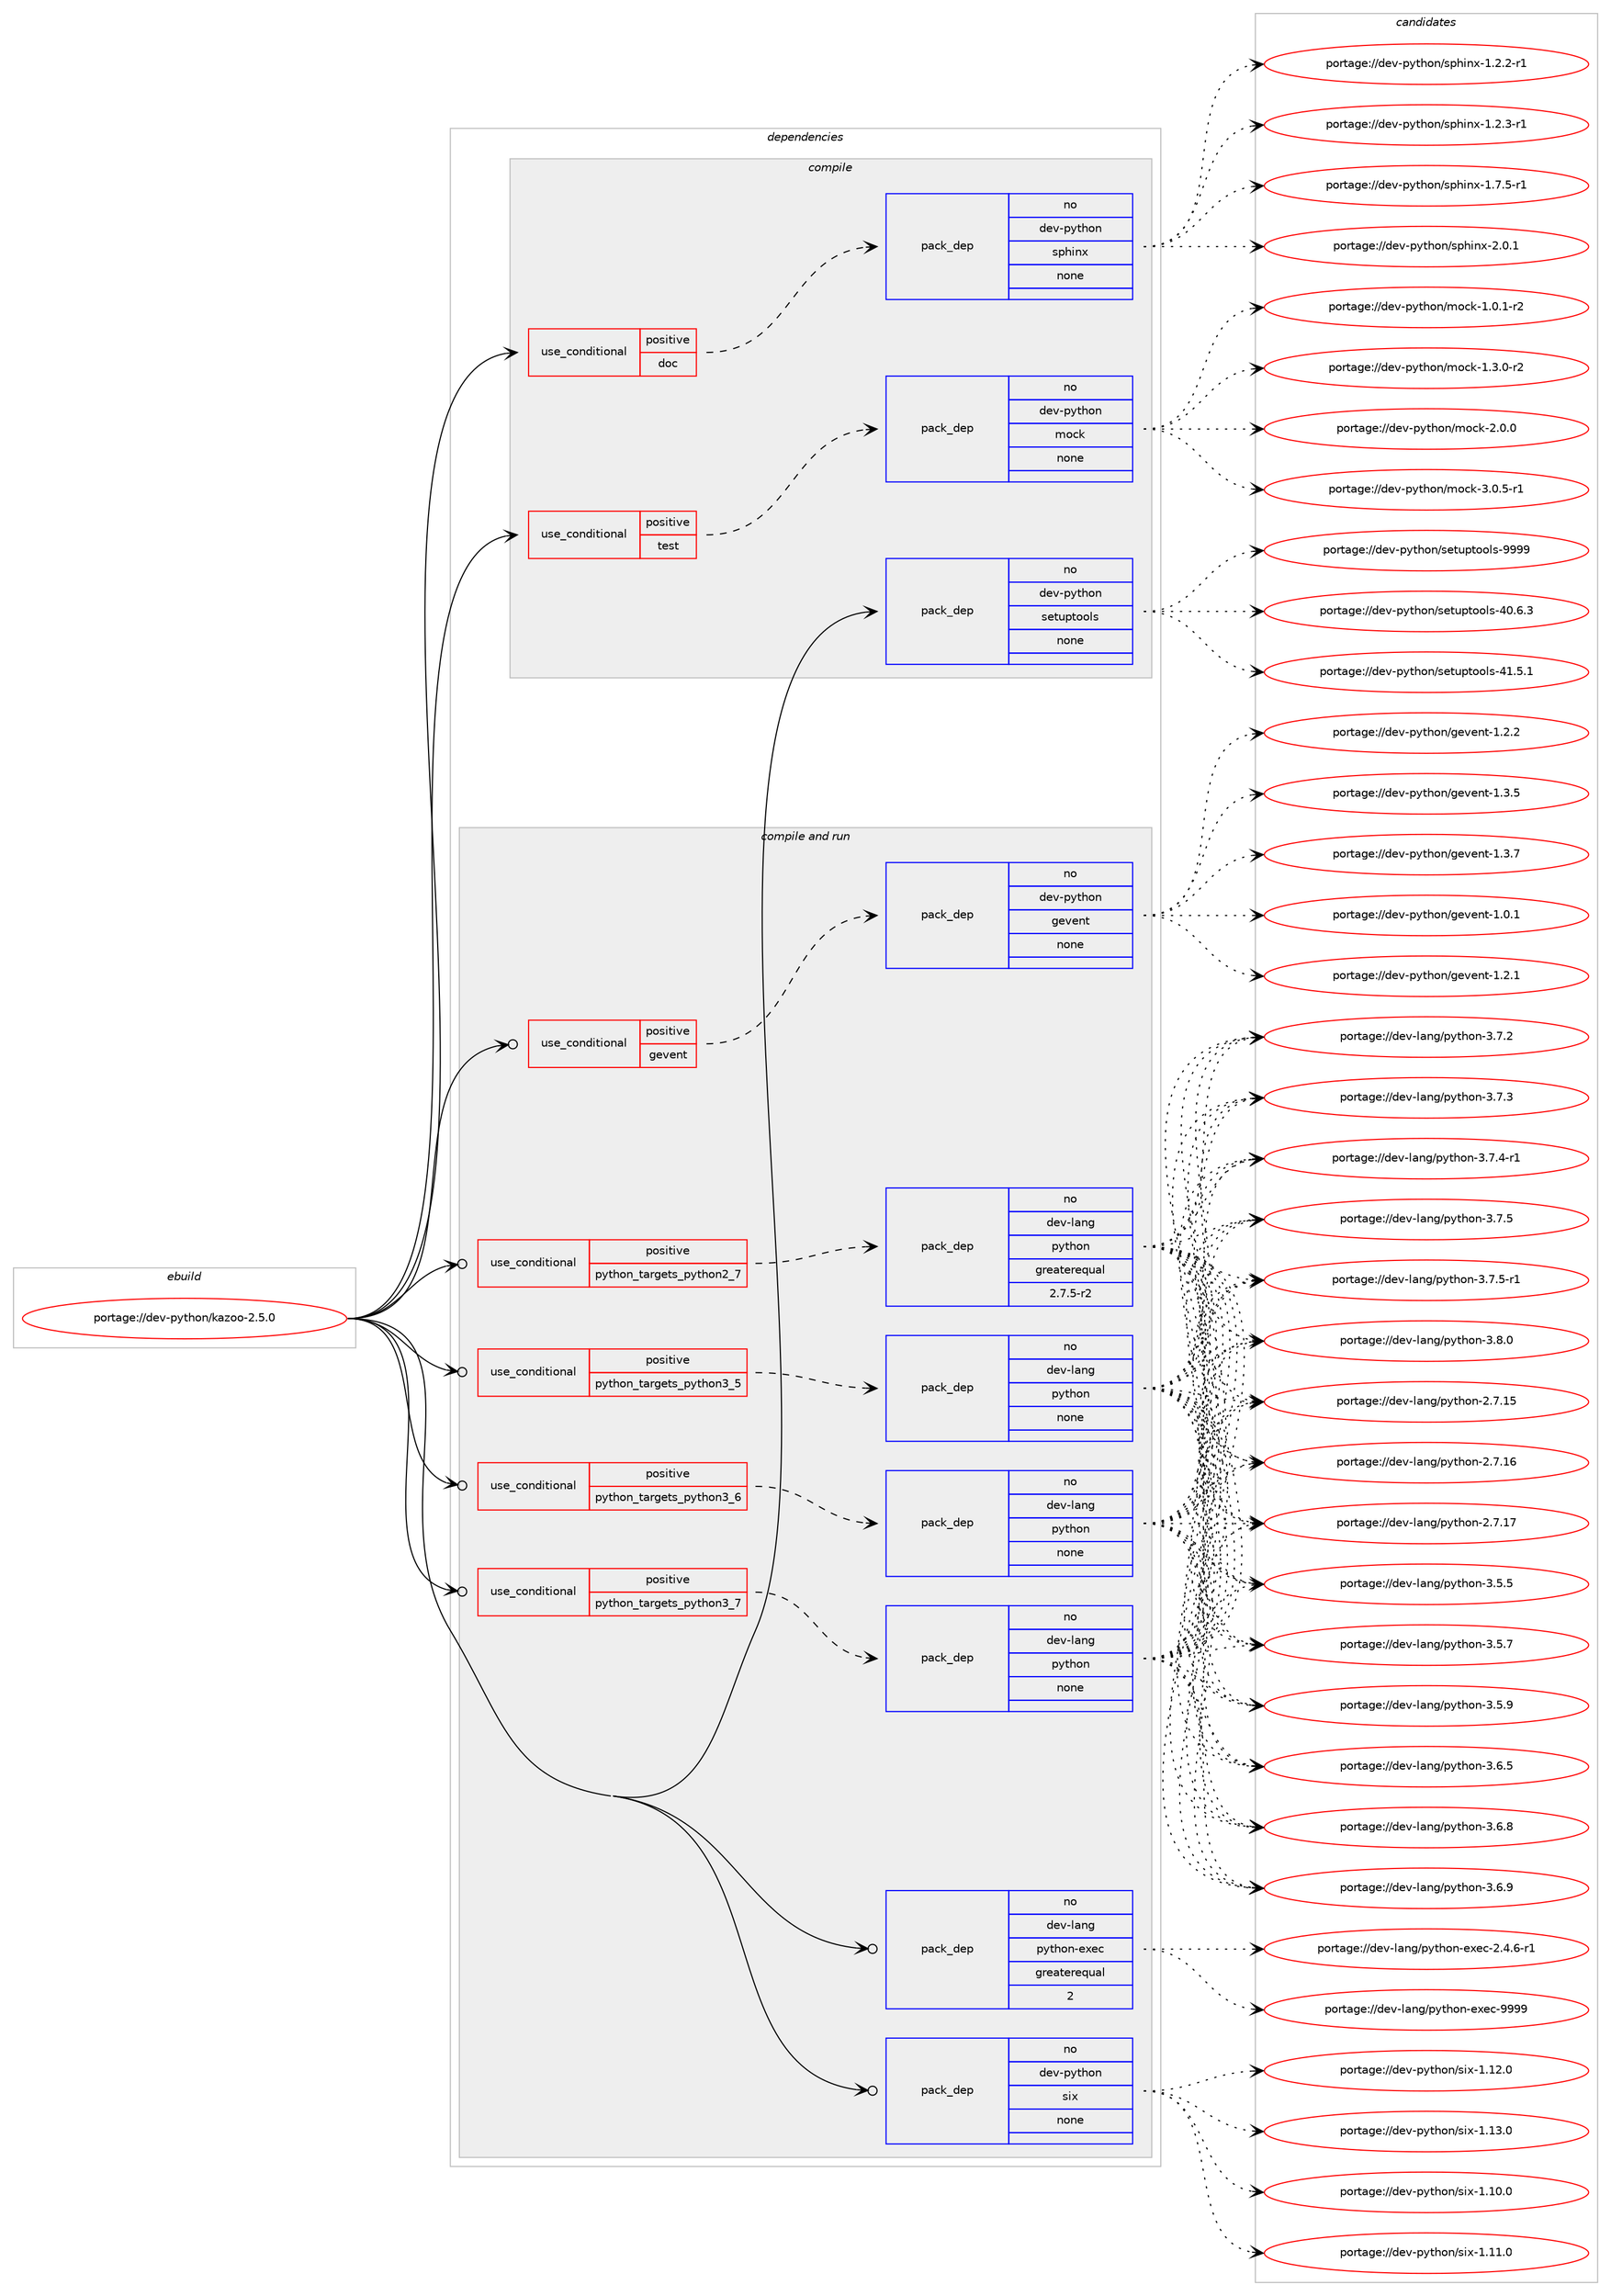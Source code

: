 digraph prolog {

# *************
# Graph options
# *************

newrank=true;
concentrate=true;
compound=true;
graph [rankdir=LR,fontname=Helvetica,fontsize=10,ranksep=1.5];#, ranksep=2.5, nodesep=0.2];
edge  [arrowhead=vee];
node  [fontname=Helvetica,fontsize=10];

# **********
# The ebuild
# **********

subgraph cluster_leftcol {
color=gray;
rank=same;
label=<<i>ebuild</i>>;
id [label="portage://dev-python/kazoo-2.5.0", color=red, width=4, href="../dev-python/kazoo-2.5.0.svg"];
}

# ****************
# The dependencies
# ****************

subgraph cluster_midcol {
color=gray;
label=<<i>dependencies</i>>;
subgraph cluster_compile {
fillcolor="#eeeeee";
style=filled;
label=<<i>compile</i>>;
subgraph cond30964 {
dependency146881 [label=<<TABLE BORDER="0" CELLBORDER="1" CELLSPACING="0" CELLPADDING="4"><TR><TD ROWSPAN="3" CELLPADDING="10">use_conditional</TD></TR><TR><TD>positive</TD></TR><TR><TD>doc</TD></TR></TABLE>>, shape=none, color=red];
subgraph pack112591 {
dependency146882 [label=<<TABLE BORDER="0" CELLBORDER="1" CELLSPACING="0" CELLPADDING="4" WIDTH="220"><TR><TD ROWSPAN="6" CELLPADDING="30">pack_dep</TD></TR><TR><TD WIDTH="110">no</TD></TR><TR><TD>dev-python</TD></TR><TR><TD>sphinx</TD></TR><TR><TD>none</TD></TR><TR><TD></TD></TR></TABLE>>, shape=none, color=blue];
}
dependency146881:e -> dependency146882:w [weight=20,style="dashed",arrowhead="vee"];
}
id:e -> dependency146881:w [weight=20,style="solid",arrowhead="vee"];
subgraph cond30965 {
dependency146883 [label=<<TABLE BORDER="0" CELLBORDER="1" CELLSPACING="0" CELLPADDING="4"><TR><TD ROWSPAN="3" CELLPADDING="10">use_conditional</TD></TR><TR><TD>positive</TD></TR><TR><TD>test</TD></TR></TABLE>>, shape=none, color=red];
subgraph pack112592 {
dependency146884 [label=<<TABLE BORDER="0" CELLBORDER="1" CELLSPACING="0" CELLPADDING="4" WIDTH="220"><TR><TD ROWSPAN="6" CELLPADDING="30">pack_dep</TD></TR><TR><TD WIDTH="110">no</TD></TR><TR><TD>dev-python</TD></TR><TR><TD>mock</TD></TR><TR><TD>none</TD></TR><TR><TD></TD></TR></TABLE>>, shape=none, color=blue];
}
dependency146883:e -> dependency146884:w [weight=20,style="dashed",arrowhead="vee"];
}
id:e -> dependency146883:w [weight=20,style="solid",arrowhead="vee"];
subgraph pack112593 {
dependency146885 [label=<<TABLE BORDER="0" CELLBORDER="1" CELLSPACING="0" CELLPADDING="4" WIDTH="220"><TR><TD ROWSPAN="6" CELLPADDING="30">pack_dep</TD></TR><TR><TD WIDTH="110">no</TD></TR><TR><TD>dev-python</TD></TR><TR><TD>setuptools</TD></TR><TR><TD>none</TD></TR><TR><TD></TD></TR></TABLE>>, shape=none, color=blue];
}
id:e -> dependency146885:w [weight=20,style="solid",arrowhead="vee"];
}
subgraph cluster_compileandrun {
fillcolor="#eeeeee";
style=filled;
label=<<i>compile and run</i>>;
subgraph cond30966 {
dependency146886 [label=<<TABLE BORDER="0" CELLBORDER="1" CELLSPACING="0" CELLPADDING="4"><TR><TD ROWSPAN="3" CELLPADDING="10">use_conditional</TD></TR><TR><TD>positive</TD></TR><TR><TD>gevent</TD></TR></TABLE>>, shape=none, color=red];
subgraph pack112594 {
dependency146887 [label=<<TABLE BORDER="0" CELLBORDER="1" CELLSPACING="0" CELLPADDING="4" WIDTH="220"><TR><TD ROWSPAN="6" CELLPADDING="30">pack_dep</TD></TR><TR><TD WIDTH="110">no</TD></TR><TR><TD>dev-python</TD></TR><TR><TD>gevent</TD></TR><TR><TD>none</TD></TR><TR><TD></TD></TR></TABLE>>, shape=none, color=blue];
}
dependency146886:e -> dependency146887:w [weight=20,style="dashed",arrowhead="vee"];
}
id:e -> dependency146886:w [weight=20,style="solid",arrowhead="odotvee"];
subgraph cond30967 {
dependency146888 [label=<<TABLE BORDER="0" CELLBORDER="1" CELLSPACING="0" CELLPADDING="4"><TR><TD ROWSPAN="3" CELLPADDING="10">use_conditional</TD></TR><TR><TD>positive</TD></TR><TR><TD>python_targets_python2_7</TD></TR></TABLE>>, shape=none, color=red];
subgraph pack112595 {
dependency146889 [label=<<TABLE BORDER="0" CELLBORDER="1" CELLSPACING="0" CELLPADDING="4" WIDTH="220"><TR><TD ROWSPAN="6" CELLPADDING="30">pack_dep</TD></TR><TR><TD WIDTH="110">no</TD></TR><TR><TD>dev-lang</TD></TR><TR><TD>python</TD></TR><TR><TD>greaterequal</TD></TR><TR><TD>2.7.5-r2</TD></TR></TABLE>>, shape=none, color=blue];
}
dependency146888:e -> dependency146889:w [weight=20,style="dashed",arrowhead="vee"];
}
id:e -> dependency146888:w [weight=20,style="solid",arrowhead="odotvee"];
subgraph cond30968 {
dependency146890 [label=<<TABLE BORDER="0" CELLBORDER="1" CELLSPACING="0" CELLPADDING="4"><TR><TD ROWSPAN="3" CELLPADDING="10">use_conditional</TD></TR><TR><TD>positive</TD></TR><TR><TD>python_targets_python3_5</TD></TR></TABLE>>, shape=none, color=red];
subgraph pack112596 {
dependency146891 [label=<<TABLE BORDER="0" CELLBORDER="1" CELLSPACING="0" CELLPADDING="4" WIDTH="220"><TR><TD ROWSPAN="6" CELLPADDING="30">pack_dep</TD></TR><TR><TD WIDTH="110">no</TD></TR><TR><TD>dev-lang</TD></TR><TR><TD>python</TD></TR><TR><TD>none</TD></TR><TR><TD></TD></TR></TABLE>>, shape=none, color=blue];
}
dependency146890:e -> dependency146891:w [weight=20,style="dashed",arrowhead="vee"];
}
id:e -> dependency146890:w [weight=20,style="solid",arrowhead="odotvee"];
subgraph cond30969 {
dependency146892 [label=<<TABLE BORDER="0" CELLBORDER="1" CELLSPACING="0" CELLPADDING="4"><TR><TD ROWSPAN="3" CELLPADDING="10">use_conditional</TD></TR><TR><TD>positive</TD></TR><TR><TD>python_targets_python3_6</TD></TR></TABLE>>, shape=none, color=red];
subgraph pack112597 {
dependency146893 [label=<<TABLE BORDER="0" CELLBORDER="1" CELLSPACING="0" CELLPADDING="4" WIDTH="220"><TR><TD ROWSPAN="6" CELLPADDING="30">pack_dep</TD></TR><TR><TD WIDTH="110">no</TD></TR><TR><TD>dev-lang</TD></TR><TR><TD>python</TD></TR><TR><TD>none</TD></TR><TR><TD></TD></TR></TABLE>>, shape=none, color=blue];
}
dependency146892:e -> dependency146893:w [weight=20,style="dashed",arrowhead="vee"];
}
id:e -> dependency146892:w [weight=20,style="solid",arrowhead="odotvee"];
subgraph cond30970 {
dependency146894 [label=<<TABLE BORDER="0" CELLBORDER="1" CELLSPACING="0" CELLPADDING="4"><TR><TD ROWSPAN="3" CELLPADDING="10">use_conditional</TD></TR><TR><TD>positive</TD></TR><TR><TD>python_targets_python3_7</TD></TR></TABLE>>, shape=none, color=red];
subgraph pack112598 {
dependency146895 [label=<<TABLE BORDER="0" CELLBORDER="1" CELLSPACING="0" CELLPADDING="4" WIDTH="220"><TR><TD ROWSPAN="6" CELLPADDING="30">pack_dep</TD></TR><TR><TD WIDTH="110">no</TD></TR><TR><TD>dev-lang</TD></TR><TR><TD>python</TD></TR><TR><TD>none</TD></TR><TR><TD></TD></TR></TABLE>>, shape=none, color=blue];
}
dependency146894:e -> dependency146895:w [weight=20,style="dashed",arrowhead="vee"];
}
id:e -> dependency146894:w [weight=20,style="solid",arrowhead="odotvee"];
subgraph pack112599 {
dependency146896 [label=<<TABLE BORDER="0" CELLBORDER="1" CELLSPACING="0" CELLPADDING="4" WIDTH="220"><TR><TD ROWSPAN="6" CELLPADDING="30">pack_dep</TD></TR><TR><TD WIDTH="110">no</TD></TR><TR><TD>dev-lang</TD></TR><TR><TD>python-exec</TD></TR><TR><TD>greaterequal</TD></TR><TR><TD>2</TD></TR></TABLE>>, shape=none, color=blue];
}
id:e -> dependency146896:w [weight=20,style="solid",arrowhead="odotvee"];
subgraph pack112600 {
dependency146897 [label=<<TABLE BORDER="0" CELLBORDER="1" CELLSPACING="0" CELLPADDING="4" WIDTH="220"><TR><TD ROWSPAN="6" CELLPADDING="30">pack_dep</TD></TR><TR><TD WIDTH="110">no</TD></TR><TR><TD>dev-python</TD></TR><TR><TD>six</TD></TR><TR><TD>none</TD></TR><TR><TD></TD></TR></TABLE>>, shape=none, color=blue];
}
id:e -> dependency146897:w [weight=20,style="solid",arrowhead="odotvee"];
}
subgraph cluster_run {
fillcolor="#eeeeee";
style=filled;
label=<<i>run</i>>;
}
}

# **************
# The candidates
# **************

subgraph cluster_choices {
rank=same;
color=gray;
label=<<i>candidates</i>>;

subgraph choice112591 {
color=black;
nodesep=1;
choiceportage10010111845112121116104111110471151121041051101204549465046504511449 [label="portage://dev-python/sphinx-1.2.2-r1", color=red, width=4,href="../dev-python/sphinx-1.2.2-r1.svg"];
choiceportage10010111845112121116104111110471151121041051101204549465046514511449 [label="portage://dev-python/sphinx-1.2.3-r1", color=red, width=4,href="../dev-python/sphinx-1.2.3-r1.svg"];
choiceportage10010111845112121116104111110471151121041051101204549465546534511449 [label="portage://dev-python/sphinx-1.7.5-r1", color=red, width=4,href="../dev-python/sphinx-1.7.5-r1.svg"];
choiceportage1001011184511212111610411111047115112104105110120455046484649 [label="portage://dev-python/sphinx-2.0.1", color=red, width=4,href="../dev-python/sphinx-2.0.1.svg"];
dependency146882:e -> choiceportage10010111845112121116104111110471151121041051101204549465046504511449:w [style=dotted,weight="100"];
dependency146882:e -> choiceportage10010111845112121116104111110471151121041051101204549465046514511449:w [style=dotted,weight="100"];
dependency146882:e -> choiceportage10010111845112121116104111110471151121041051101204549465546534511449:w [style=dotted,weight="100"];
dependency146882:e -> choiceportage1001011184511212111610411111047115112104105110120455046484649:w [style=dotted,weight="100"];
}
subgraph choice112592 {
color=black;
nodesep=1;
choiceportage1001011184511212111610411111047109111991074549464846494511450 [label="portage://dev-python/mock-1.0.1-r2", color=red, width=4,href="../dev-python/mock-1.0.1-r2.svg"];
choiceportage1001011184511212111610411111047109111991074549465146484511450 [label="portage://dev-python/mock-1.3.0-r2", color=red, width=4,href="../dev-python/mock-1.3.0-r2.svg"];
choiceportage100101118451121211161041111104710911199107455046484648 [label="portage://dev-python/mock-2.0.0", color=red, width=4,href="../dev-python/mock-2.0.0.svg"];
choiceportage1001011184511212111610411111047109111991074551464846534511449 [label="portage://dev-python/mock-3.0.5-r1", color=red, width=4,href="../dev-python/mock-3.0.5-r1.svg"];
dependency146884:e -> choiceportage1001011184511212111610411111047109111991074549464846494511450:w [style=dotted,weight="100"];
dependency146884:e -> choiceportage1001011184511212111610411111047109111991074549465146484511450:w [style=dotted,weight="100"];
dependency146884:e -> choiceportage100101118451121211161041111104710911199107455046484648:w [style=dotted,weight="100"];
dependency146884:e -> choiceportage1001011184511212111610411111047109111991074551464846534511449:w [style=dotted,weight="100"];
}
subgraph choice112593 {
color=black;
nodesep=1;
choiceportage100101118451121211161041111104711510111611711211611111110811545524846544651 [label="portage://dev-python/setuptools-40.6.3", color=red, width=4,href="../dev-python/setuptools-40.6.3.svg"];
choiceportage100101118451121211161041111104711510111611711211611111110811545524946534649 [label="portage://dev-python/setuptools-41.5.1", color=red, width=4,href="../dev-python/setuptools-41.5.1.svg"];
choiceportage10010111845112121116104111110471151011161171121161111111081154557575757 [label="portage://dev-python/setuptools-9999", color=red, width=4,href="../dev-python/setuptools-9999.svg"];
dependency146885:e -> choiceportage100101118451121211161041111104711510111611711211611111110811545524846544651:w [style=dotted,weight="100"];
dependency146885:e -> choiceportage100101118451121211161041111104711510111611711211611111110811545524946534649:w [style=dotted,weight="100"];
dependency146885:e -> choiceportage10010111845112121116104111110471151011161171121161111111081154557575757:w [style=dotted,weight="100"];
}
subgraph choice112594 {
color=black;
nodesep=1;
choiceportage1001011184511212111610411111047103101118101110116454946484649 [label="portage://dev-python/gevent-1.0.1", color=red, width=4,href="../dev-python/gevent-1.0.1.svg"];
choiceportage1001011184511212111610411111047103101118101110116454946504649 [label="portage://dev-python/gevent-1.2.1", color=red, width=4,href="../dev-python/gevent-1.2.1.svg"];
choiceportage1001011184511212111610411111047103101118101110116454946504650 [label="portage://dev-python/gevent-1.2.2", color=red, width=4,href="../dev-python/gevent-1.2.2.svg"];
choiceportage1001011184511212111610411111047103101118101110116454946514653 [label="portage://dev-python/gevent-1.3.5", color=red, width=4,href="../dev-python/gevent-1.3.5.svg"];
choiceportage1001011184511212111610411111047103101118101110116454946514655 [label="portage://dev-python/gevent-1.3.7", color=red, width=4,href="../dev-python/gevent-1.3.7.svg"];
dependency146887:e -> choiceportage1001011184511212111610411111047103101118101110116454946484649:w [style=dotted,weight="100"];
dependency146887:e -> choiceportage1001011184511212111610411111047103101118101110116454946504649:w [style=dotted,weight="100"];
dependency146887:e -> choiceportage1001011184511212111610411111047103101118101110116454946504650:w [style=dotted,weight="100"];
dependency146887:e -> choiceportage1001011184511212111610411111047103101118101110116454946514653:w [style=dotted,weight="100"];
dependency146887:e -> choiceportage1001011184511212111610411111047103101118101110116454946514655:w [style=dotted,weight="100"];
}
subgraph choice112595 {
color=black;
nodesep=1;
choiceportage10010111845108971101034711212111610411111045504655464953 [label="portage://dev-lang/python-2.7.15", color=red, width=4,href="../dev-lang/python-2.7.15.svg"];
choiceportage10010111845108971101034711212111610411111045504655464954 [label="portage://dev-lang/python-2.7.16", color=red, width=4,href="../dev-lang/python-2.7.16.svg"];
choiceportage10010111845108971101034711212111610411111045504655464955 [label="portage://dev-lang/python-2.7.17", color=red, width=4,href="../dev-lang/python-2.7.17.svg"];
choiceportage100101118451089711010347112121116104111110455146534653 [label="portage://dev-lang/python-3.5.5", color=red, width=4,href="../dev-lang/python-3.5.5.svg"];
choiceportage100101118451089711010347112121116104111110455146534655 [label="portage://dev-lang/python-3.5.7", color=red, width=4,href="../dev-lang/python-3.5.7.svg"];
choiceportage100101118451089711010347112121116104111110455146534657 [label="portage://dev-lang/python-3.5.9", color=red, width=4,href="../dev-lang/python-3.5.9.svg"];
choiceportage100101118451089711010347112121116104111110455146544653 [label="portage://dev-lang/python-3.6.5", color=red, width=4,href="../dev-lang/python-3.6.5.svg"];
choiceportage100101118451089711010347112121116104111110455146544656 [label="portage://dev-lang/python-3.6.8", color=red, width=4,href="../dev-lang/python-3.6.8.svg"];
choiceportage100101118451089711010347112121116104111110455146544657 [label="portage://dev-lang/python-3.6.9", color=red, width=4,href="../dev-lang/python-3.6.9.svg"];
choiceportage100101118451089711010347112121116104111110455146554650 [label="portage://dev-lang/python-3.7.2", color=red, width=4,href="../dev-lang/python-3.7.2.svg"];
choiceportage100101118451089711010347112121116104111110455146554651 [label="portage://dev-lang/python-3.7.3", color=red, width=4,href="../dev-lang/python-3.7.3.svg"];
choiceportage1001011184510897110103471121211161041111104551465546524511449 [label="portage://dev-lang/python-3.7.4-r1", color=red, width=4,href="../dev-lang/python-3.7.4-r1.svg"];
choiceportage100101118451089711010347112121116104111110455146554653 [label="portage://dev-lang/python-3.7.5", color=red, width=4,href="../dev-lang/python-3.7.5.svg"];
choiceportage1001011184510897110103471121211161041111104551465546534511449 [label="portage://dev-lang/python-3.7.5-r1", color=red, width=4,href="../dev-lang/python-3.7.5-r1.svg"];
choiceportage100101118451089711010347112121116104111110455146564648 [label="portage://dev-lang/python-3.8.0", color=red, width=4,href="../dev-lang/python-3.8.0.svg"];
dependency146889:e -> choiceportage10010111845108971101034711212111610411111045504655464953:w [style=dotted,weight="100"];
dependency146889:e -> choiceportage10010111845108971101034711212111610411111045504655464954:w [style=dotted,weight="100"];
dependency146889:e -> choiceportage10010111845108971101034711212111610411111045504655464955:w [style=dotted,weight="100"];
dependency146889:e -> choiceportage100101118451089711010347112121116104111110455146534653:w [style=dotted,weight="100"];
dependency146889:e -> choiceportage100101118451089711010347112121116104111110455146534655:w [style=dotted,weight="100"];
dependency146889:e -> choiceportage100101118451089711010347112121116104111110455146534657:w [style=dotted,weight="100"];
dependency146889:e -> choiceportage100101118451089711010347112121116104111110455146544653:w [style=dotted,weight="100"];
dependency146889:e -> choiceportage100101118451089711010347112121116104111110455146544656:w [style=dotted,weight="100"];
dependency146889:e -> choiceportage100101118451089711010347112121116104111110455146544657:w [style=dotted,weight="100"];
dependency146889:e -> choiceportage100101118451089711010347112121116104111110455146554650:w [style=dotted,weight="100"];
dependency146889:e -> choiceportage100101118451089711010347112121116104111110455146554651:w [style=dotted,weight="100"];
dependency146889:e -> choiceportage1001011184510897110103471121211161041111104551465546524511449:w [style=dotted,weight="100"];
dependency146889:e -> choiceportage100101118451089711010347112121116104111110455146554653:w [style=dotted,weight="100"];
dependency146889:e -> choiceportage1001011184510897110103471121211161041111104551465546534511449:w [style=dotted,weight="100"];
dependency146889:e -> choiceportage100101118451089711010347112121116104111110455146564648:w [style=dotted,weight="100"];
}
subgraph choice112596 {
color=black;
nodesep=1;
choiceportage10010111845108971101034711212111610411111045504655464953 [label="portage://dev-lang/python-2.7.15", color=red, width=4,href="../dev-lang/python-2.7.15.svg"];
choiceportage10010111845108971101034711212111610411111045504655464954 [label="portage://dev-lang/python-2.7.16", color=red, width=4,href="../dev-lang/python-2.7.16.svg"];
choiceportage10010111845108971101034711212111610411111045504655464955 [label="portage://dev-lang/python-2.7.17", color=red, width=4,href="../dev-lang/python-2.7.17.svg"];
choiceportage100101118451089711010347112121116104111110455146534653 [label="portage://dev-lang/python-3.5.5", color=red, width=4,href="../dev-lang/python-3.5.5.svg"];
choiceportage100101118451089711010347112121116104111110455146534655 [label="portage://dev-lang/python-3.5.7", color=red, width=4,href="../dev-lang/python-3.5.7.svg"];
choiceportage100101118451089711010347112121116104111110455146534657 [label="portage://dev-lang/python-3.5.9", color=red, width=4,href="../dev-lang/python-3.5.9.svg"];
choiceportage100101118451089711010347112121116104111110455146544653 [label="portage://dev-lang/python-3.6.5", color=red, width=4,href="../dev-lang/python-3.6.5.svg"];
choiceportage100101118451089711010347112121116104111110455146544656 [label="portage://dev-lang/python-3.6.8", color=red, width=4,href="../dev-lang/python-3.6.8.svg"];
choiceportage100101118451089711010347112121116104111110455146544657 [label="portage://dev-lang/python-3.6.9", color=red, width=4,href="../dev-lang/python-3.6.9.svg"];
choiceportage100101118451089711010347112121116104111110455146554650 [label="portage://dev-lang/python-3.7.2", color=red, width=4,href="../dev-lang/python-3.7.2.svg"];
choiceportage100101118451089711010347112121116104111110455146554651 [label="portage://dev-lang/python-3.7.3", color=red, width=4,href="../dev-lang/python-3.7.3.svg"];
choiceportage1001011184510897110103471121211161041111104551465546524511449 [label="portage://dev-lang/python-3.7.4-r1", color=red, width=4,href="../dev-lang/python-3.7.4-r1.svg"];
choiceportage100101118451089711010347112121116104111110455146554653 [label="portage://dev-lang/python-3.7.5", color=red, width=4,href="../dev-lang/python-3.7.5.svg"];
choiceportage1001011184510897110103471121211161041111104551465546534511449 [label="portage://dev-lang/python-3.7.5-r1", color=red, width=4,href="../dev-lang/python-3.7.5-r1.svg"];
choiceportage100101118451089711010347112121116104111110455146564648 [label="portage://dev-lang/python-3.8.0", color=red, width=4,href="../dev-lang/python-3.8.0.svg"];
dependency146891:e -> choiceportage10010111845108971101034711212111610411111045504655464953:w [style=dotted,weight="100"];
dependency146891:e -> choiceportage10010111845108971101034711212111610411111045504655464954:w [style=dotted,weight="100"];
dependency146891:e -> choiceportage10010111845108971101034711212111610411111045504655464955:w [style=dotted,weight="100"];
dependency146891:e -> choiceportage100101118451089711010347112121116104111110455146534653:w [style=dotted,weight="100"];
dependency146891:e -> choiceportage100101118451089711010347112121116104111110455146534655:w [style=dotted,weight="100"];
dependency146891:e -> choiceportage100101118451089711010347112121116104111110455146534657:w [style=dotted,weight="100"];
dependency146891:e -> choiceportage100101118451089711010347112121116104111110455146544653:w [style=dotted,weight="100"];
dependency146891:e -> choiceportage100101118451089711010347112121116104111110455146544656:w [style=dotted,weight="100"];
dependency146891:e -> choiceportage100101118451089711010347112121116104111110455146544657:w [style=dotted,weight="100"];
dependency146891:e -> choiceportage100101118451089711010347112121116104111110455146554650:w [style=dotted,weight="100"];
dependency146891:e -> choiceportage100101118451089711010347112121116104111110455146554651:w [style=dotted,weight="100"];
dependency146891:e -> choiceportage1001011184510897110103471121211161041111104551465546524511449:w [style=dotted,weight="100"];
dependency146891:e -> choiceportage100101118451089711010347112121116104111110455146554653:w [style=dotted,weight="100"];
dependency146891:e -> choiceportage1001011184510897110103471121211161041111104551465546534511449:w [style=dotted,weight="100"];
dependency146891:e -> choiceportage100101118451089711010347112121116104111110455146564648:w [style=dotted,weight="100"];
}
subgraph choice112597 {
color=black;
nodesep=1;
choiceportage10010111845108971101034711212111610411111045504655464953 [label="portage://dev-lang/python-2.7.15", color=red, width=4,href="../dev-lang/python-2.7.15.svg"];
choiceportage10010111845108971101034711212111610411111045504655464954 [label="portage://dev-lang/python-2.7.16", color=red, width=4,href="../dev-lang/python-2.7.16.svg"];
choiceportage10010111845108971101034711212111610411111045504655464955 [label="portage://dev-lang/python-2.7.17", color=red, width=4,href="../dev-lang/python-2.7.17.svg"];
choiceportage100101118451089711010347112121116104111110455146534653 [label="portage://dev-lang/python-3.5.5", color=red, width=4,href="../dev-lang/python-3.5.5.svg"];
choiceportage100101118451089711010347112121116104111110455146534655 [label="portage://dev-lang/python-3.5.7", color=red, width=4,href="../dev-lang/python-3.5.7.svg"];
choiceportage100101118451089711010347112121116104111110455146534657 [label="portage://dev-lang/python-3.5.9", color=red, width=4,href="../dev-lang/python-3.5.9.svg"];
choiceportage100101118451089711010347112121116104111110455146544653 [label="portage://dev-lang/python-3.6.5", color=red, width=4,href="../dev-lang/python-3.6.5.svg"];
choiceportage100101118451089711010347112121116104111110455146544656 [label="portage://dev-lang/python-3.6.8", color=red, width=4,href="../dev-lang/python-3.6.8.svg"];
choiceportage100101118451089711010347112121116104111110455146544657 [label="portage://dev-lang/python-3.6.9", color=red, width=4,href="../dev-lang/python-3.6.9.svg"];
choiceportage100101118451089711010347112121116104111110455146554650 [label="portage://dev-lang/python-3.7.2", color=red, width=4,href="../dev-lang/python-3.7.2.svg"];
choiceportage100101118451089711010347112121116104111110455146554651 [label="portage://dev-lang/python-3.7.3", color=red, width=4,href="../dev-lang/python-3.7.3.svg"];
choiceportage1001011184510897110103471121211161041111104551465546524511449 [label="portage://dev-lang/python-3.7.4-r1", color=red, width=4,href="../dev-lang/python-3.7.4-r1.svg"];
choiceportage100101118451089711010347112121116104111110455146554653 [label="portage://dev-lang/python-3.7.5", color=red, width=4,href="../dev-lang/python-3.7.5.svg"];
choiceportage1001011184510897110103471121211161041111104551465546534511449 [label="portage://dev-lang/python-3.7.5-r1", color=red, width=4,href="../dev-lang/python-3.7.5-r1.svg"];
choiceportage100101118451089711010347112121116104111110455146564648 [label="portage://dev-lang/python-3.8.0", color=red, width=4,href="../dev-lang/python-3.8.0.svg"];
dependency146893:e -> choiceportage10010111845108971101034711212111610411111045504655464953:w [style=dotted,weight="100"];
dependency146893:e -> choiceportage10010111845108971101034711212111610411111045504655464954:w [style=dotted,weight="100"];
dependency146893:e -> choiceportage10010111845108971101034711212111610411111045504655464955:w [style=dotted,weight="100"];
dependency146893:e -> choiceportage100101118451089711010347112121116104111110455146534653:w [style=dotted,weight="100"];
dependency146893:e -> choiceportage100101118451089711010347112121116104111110455146534655:w [style=dotted,weight="100"];
dependency146893:e -> choiceportage100101118451089711010347112121116104111110455146534657:w [style=dotted,weight="100"];
dependency146893:e -> choiceportage100101118451089711010347112121116104111110455146544653:w [style=dotted,weight="100"];
dependency146893:e -> choiceportage100101118451089711010347112121116104111110455146544656:w [style=dotted,weight="100"];
dependency146893:e -> choiceportage100101118451089711010347112121116104111110455146544657:w [style=dotted,weight="100"];
dependency146893:e -> choiceportage100101118451089711010347112121116104111110455146554650:w [style=dotted,weight="100"];
dependency146893:e -> choiceportage100101118451089711010347112121116104111110455146554651:w [style=dotted,weight="100"];
dependency146893:e -> choiceportage1001011184510897110103471121211161041111104551465546524511449:w [style=dotted,weight="100"];
dependency146893:e -> choiceportage100101118451089711010347112121116104111110455146554653:w [style=dotted,weight="100"];
dependency146893:e -> choiceportage1001011184510897110103471121211161041111104551465546534511449:w [style=dotted,weight="100"];
dependency146893:e -> choiceportage100101118451089711010347112121116104111110455146564648:w [style=dotted,weight="100"];
}
subgraph choice112598 {
color=black;
nodesep=1;
choiceportage10010111845108971101034711212111610411111045504655464953 [label="portage://dev-lang/python-2.7.15", color=red, width=4,href="../dev-lang/python-2.7.15.svg"];
choiceportage10010111845108971101034711212111610411111045504655464954 [label="portage://dev-lang/python-2.7.16", color=red, width=4,href="../dev-lang/python-2.7.16.svg"];
choiceportage10010111845108971101034711212111610411111045504655464955 [label="portage://dev-lang/python-2.7.17", color=red, width=4,href="../dev-lang/python-2.7.17.svg"];
choiceportage100101118451089711010347112121116104111110455146534653 [label="portage://dev-lang/python-3.5.5", color=red, width=4,href="../dev-lang/python-3.5.5.svg"];
choiceportage100101118451089711010347112121116104111110455146534655 [label="portage://dev-lang/python-3.5.7", color=red, width=4,href="../dev-lang/python-3.5.7.svg"];
choiceportage100101118451089711010347112121116104111110455146534657 [label="portage://dev-lang/python-3.5.9", color=red, width=4,href="../dev-lang/python-3.5.9.svg"];
choiceportage100101118451089711010347112121116104111110455146544653 [label="portage://dev-lang/python-3.6.5", color=red, width=4,href="../dev-lang/python-3.6.5.svg"];
choiceportage100101118451089711010347112121116104111110455146544656 [label="portage://dev-lang/python-3.6.8", color=red, width=4,href="../dev-lang/python-3.6.8.svg"];
choiceportage100101118451089711010347112121116104111110455146544657 [label="portage://dev-lang/python-3.6.9", color=red, width=4,href="../dev-lang/python-3.6.9.svg"];
choiceportage100101118451089711010347112121116104111110455146554650 [label="portage://dev-lang/python-3.7.2", color=red, width=4,href="../dev-lang/python-3.7.2.svg"];
choiceportage100101118451089711010347112121116104111110455146554651 [label="portage://dev-lang/python-3.7.3", color=red, width=4,href="../dev-lang/python-3.7.3.svg"];
choiceportage1001011184510897110103471121211161041111104551465546524511449 [label="portage://dev-lang/python-3.7.4-r1", color=red, width=4,href="../dev-lang/python-3.7.4-r1.svg"];
choiceportage100101118451089711010347112121116104111110455146554653 [label="portage://dev-lang/python-3.7.5", color=red, width=4,href="../dev-lang/python-3.7.5.svg"];
choiceportage1001011184510897110103471121211161041111104551465546534511449 [label="portage://dev-lang/python-3.7.5-r1", color=red, width=4,href="../dev-lang/python-3.7.5-r1.svg"];
choiceportage100101118451089711010347112121116104111110455146564648 [label="portage://dev-lang/python-3.8.0", color=red, width=4,href="../dev-lang/python-3.8.0.svg"];
dependency146895:e -> choiceportage10010111845108971101034711212111610411111045504655464953:w [style=dotted,weight="100"];
dependency146895:e -> choiceportage10010111845108971101034711212111610411111045504655464954:w [style=dotted,weight="100"];
dependency146895:e -> choiceportage10010111845108971101034711212111610411111045504655464955:w [style=dotted,weight="100"];
dependency146895:e -> choiceportage100101118451089711010347112121116104111110455146534653:w [style=dotted,weight="100"];
dependency146895:e -> choiceportage100101118451089711010347112121116104111110455146534655:w [style=dotted,weight="100"];
dependency146895:e -> choiceportage100101118451089711010347112121116104111110455146534657:w [style=dotted,weight="100"];
dependency146895:e -> choiceportage100101118451089711010347112121116104111110455146544653:w [style=dotted,weight="100"];
dependency146895:e -> choiceportage100101118451089711010347112121116104111110455146544656:w [style=dotted,weight="100"];
dependency146895:e -> choiceportage100101118451089711010347112121116104111110455146544657:w [style=dotted,weight="100"];
dependency146895:e -> choiceportage100101118451089711010347112121116104111110455146554650:w [style=dotted,weight="100"];
dependency146895:e -> choiceportage100101118451089711010347112121116104111110455146554651:w [style=dotted,weight="100"];
dependency146895:e -> choiceportage1001011184510897110103471121211161041111104551465546524511449:w [style=dotted,weight="100"];
dependency146895:e -> choiceportage100101118451089711010347112121116104111110455146554653:w [style=dotted,weight="100"];
dependency146895:e -> choiceportage1001011184510897110103471121211161041111104551465546534511449:w [style=dotted,weight="100"];
dependency146895:e -> choiceportage100101118451089711010347112121116104111110455146564648:w [style=dotted,weight="100"];
}
subgraph choice112599 {
color=black;
nodesep=1;
choiceportage10010111845108971101034711212111610411111045101120101994550465246544511449 [label="portage://dev-lang/python-exec-2.4.6-r1", color=red, width=4,href="../dev-lang/python-exec-2.4.6-r1.svg"];
choiceportage10010111845108971101034711212111610411111045101120101994557575757 [label="portage://dev-lang/python-exec-9999", color=red, width=4,href="../dev-lang/python-exec-9999.svg"];
dependency146896:e -> choiceportage10010111845108971101034711212111610411111045101120101994550465246544511449:w [style=dotted,weight="100"];
dependency146896:e -> choiceportage10010111845108971101034711212111610411111045101120101994557575757:w [style=dotted,weight="100"];
}
subgraph choice112600 {
color=black;
nodesep=1;
choiceportage100101118451121211161041111104711510512045494649484648 [label="portage://dev-python/six-1.10.0", color=red, width=4,href="../dev-python/six-1.10.0.svg"];
choiceportage100101118451121211161041111104711510512045494649494648 [label="portage://dev-python/six-1.11.0", color=red, width=4,href="../dev-python/six-1.11.0.svg"];
choiceportage100101118451121211161041111104711510512045494649504648 [label="portage://dev-python/six-1.12.0", color=red, width=4,href="../dev-python/six-1.12.0.svg"];
choiceportage100101118451121211161041111104711510512045494649514648 [label="portage://dev-python/six-1.13.0", color=red, width=4,href="../dev-python/six-1.13.0.svg"];
dependency146897:e -> choiceportage100101118451121211161041111104711510512045494649484648:w [style=dotted,weight="100"];
dependency146897:e -> choiceportage100101118451121211161041111104711510512045494649494648:w [style=dotted,weight="100"];
dependency146897:e -> choiceportage100101118451121211161041111104711510512045494649504648:w [style=dotted,weight="100"];
dependency146897:e -> choiceportage100101118451121211161041111104711510512045494649514648:w [style=dotted,weight="100"];
}
}

}
